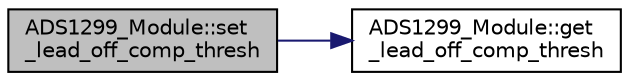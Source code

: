 digraph "ADS1299_Module::set_lead_off_comp_thresh"
{
 // LATEX_PDF_SIZE
  edge [fontname="Helvetica",fontsize="10",labelfontname="Helvetica",labelfontsize="10"];
  node [fontname="Helvetica",fontsize="10",shape=record];
  rankdir="LR";
  Node1 [label="ADS1299_Module::set\l_lead_off_comp_thresh",height=0.2,width=0.4,color="black", fillcolor="grey75", style="filled", fontcolor="black",tooltip="Sets the leadoff comparator threshold level."];
  Node1 -> Node2 [color="midnightblue",fontsize="10",style="solid",fontname="Helvetica"];
  Node2 [label="ADS1299_Module::get\l_lead_off_comp_thresh",height=0.2,width=0.4,color="black", fillcolor="white", style="filled",URL="$class_a_d_s1299___module.html#a79f5a467b2d9533bad69e5a3871a04ea",tooltip="Gets the leadoff comparator threshold level."];
}
